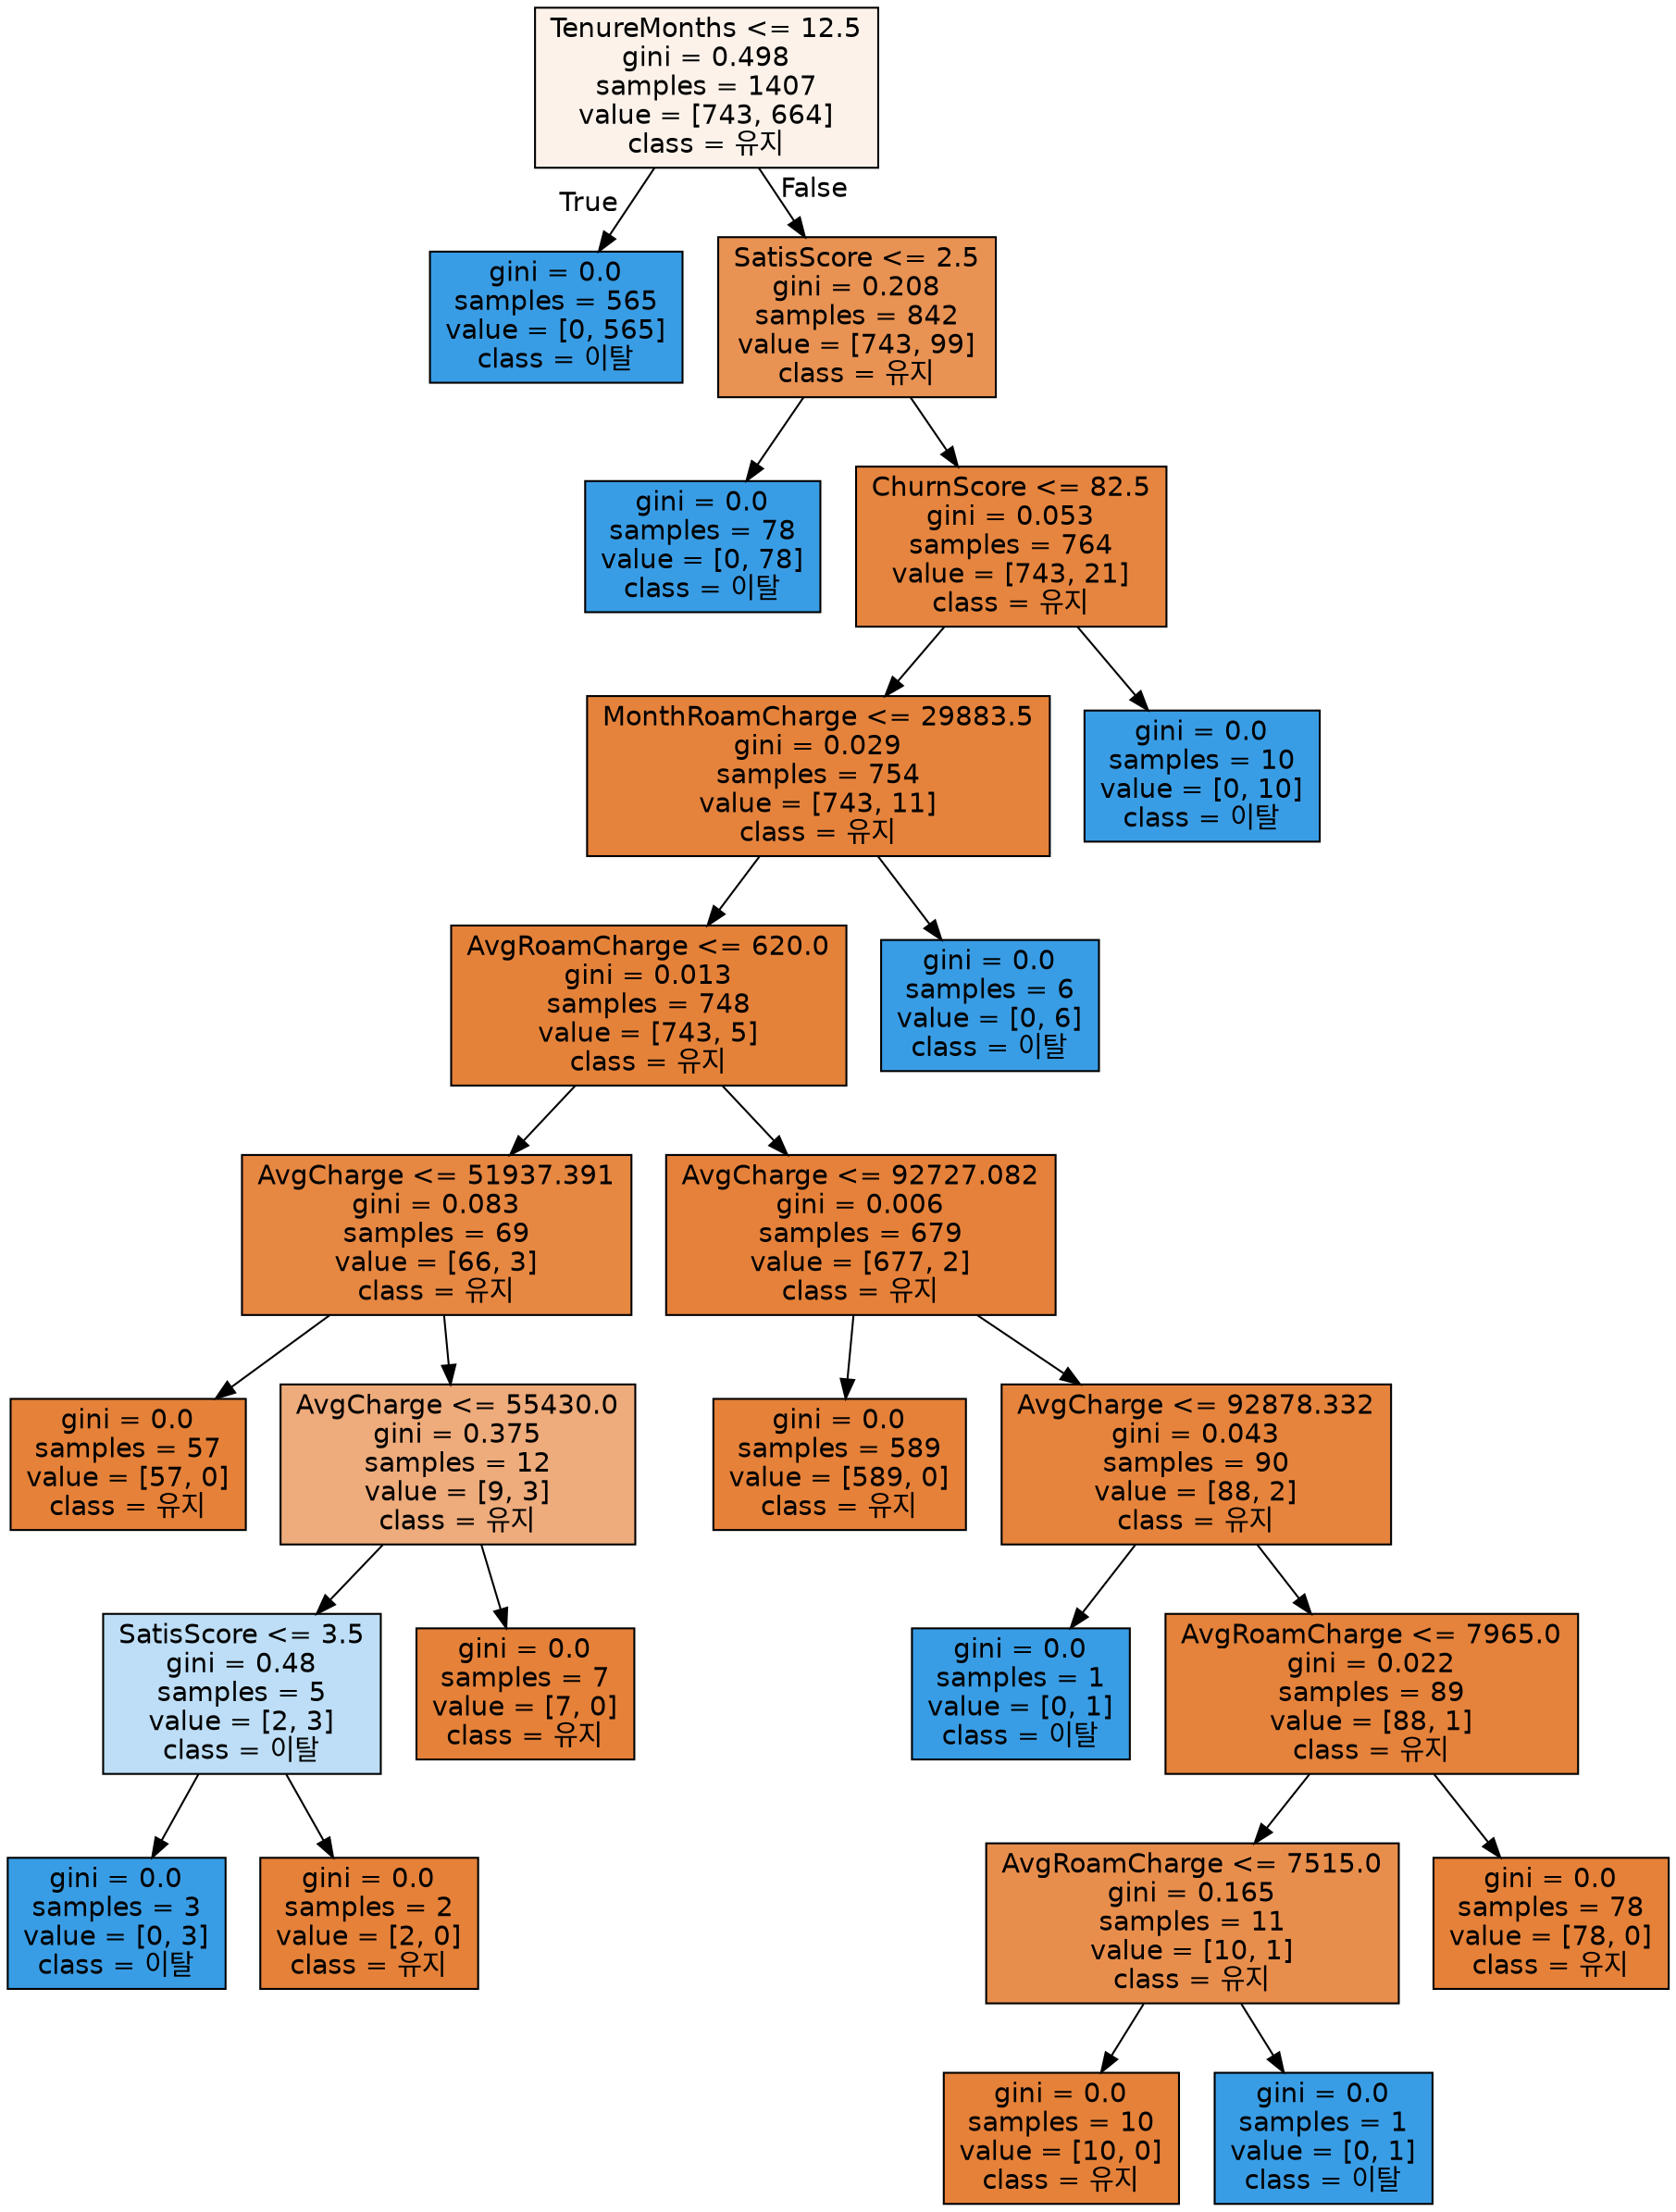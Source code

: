digraph Tree {
node [shape=box, style="filled", color="black", fontname="helvetica"] ;
edge [fontname="helvetica"] ;
0 [label="TenureMonths <= 12.5\ngini = 0.498\nsamples = 1407\nvalue = [743, 664]\nclass = 유지", fillcolor="#fcf2ea"] ;
1 [label="gini = 0.0\nsamples = 565\nvalue = [0, 565]\nclass = 이탈", fillcolor="#399de5"] ;
0 -> 1 [labeldistance=2.5, labelangle=45, headlabel="True"] ;
2 [label="SatisScore <= 2.5\ngini = 0.208\nsamples = 842\nvalue = [743, 99]\nclass = 유지", fillcolor="#e89253"] ;
0 -> 2 [labeldistance=2.5, labelangle=-45, headlabel="False"] ;
3 [label="gini = 0.0\nsamples = 78\nvalue = [0, 78]\nclass = 이탈", fillcolor="#399de5"] ;
2 -> 3 ;
4 [label="ChurnScore <= 82.5\ngini = 0.053\nsamples = 764\nvalue = [743, 21]\nclass = 유지", fillcolor="#e6853f"] ;
2 -> 4 ;
5 [label="MonthRoamCharge <= 29883.5\ngini = 0.029\nsamples = 754\nvalue = [743, 11]\nclass = 유지", fillcolor="#e5833c"] ;
4 -> 5 ;
6 [label="AvgRoamCharge <= 620.0\ngini = 0.013\nsamples = 748\nvalue = [743, 5]\nclass = 유지", fillcolor="#e5823a"] ;
5 -> 6 ;
7 [label="AvgCharge <= 51937.391\ngini = 0.083\nsamples = 69\nvalue = [66, 3]\nclass = 유지", fillcolor="#e68742"] ;
6 -> 7 ;
8 [label="gini = 0.0\nsamples = 57\nvalue = [57, 0]\nclass = 유지", fillcolor="#e58139"] ;
7 -> 8 ;
9 [label="AvgCharge <= 55430.0\ngini = 0.375\nsamples = 12\nvalue = [9, 3]\nclass = 유지", fillcolor="#eeab7b"] ;
7 -> 9 ;
10 [label="SatisScore <= 3.5\ngini = 0.48\nsamples = 5\nvalue = [2, 3]\nclass = 이탈", fillcolor="#bddef6"] ;
9 -> 10 ;
11 [label="gini = 0.0\nsamples = 3\nvalue = [0, 3]\nclass = 이탈", fillcolor="#399de5"] ;
10 -> 11 ;
12 [label="gini = 0.0\nsamples = 2\nvalue = [2, 0]\nclass = 유지", fillcolor="#e58139"] ;
10 -> 12 ;
13 [label="gini = 0.0\nsamples = 7\nvalue = [7, 0]\nclass = 유지", fillcolor="#e58139"] ;
9 -> 13 ;
14 [label="AvgCharge <= 92727.082\ngini = 0.006\nsamples = 679\nvalue = [677, 2]\nclass = 유지", fillcolor="#e5813a"] ;
6 -> 14 ;
15 [label="gini = 0.0\nsamples = 589\nvalue = [589, 0]\nclass = 유지", fillcolor="#e58139"] ;
14 -> 15 ;
16 [label="AvgCharge <= 92878.332\ngini = 0.043\nsamples = 90\nvalue = [88, 2]\nclass = 유지", fillcolor="#e6843d"] ;
14 -> 16 ;
17 [label="gini = 0.0\nsamples = 1\nvalue = [0, 1]\nclass = 이탈", fillcolor="#399de5"] ;
16 -> 17 ;
18 [label="AvgRoamCharge <= 7965.0\ngini = 0.022\nsamples = 89\nvalue = [88, 1]\nclass = 유지", fillcolor="#e5823b"] ;
16 -> 18 ;
19 [label="AvgRoamCharge <= 7515.0\ngini = 0.165\nsamples = 11\nvalue = [10, 1]\nclass = 유지", fillcolor="#e88e4d"] ;
18 -> 19 ;
20 [label="gini = 0.0\nsamples = 10\nvalue = [10, 0]\nclass = 유지", fillcolor="#e58139"] ;
19 -> 20 ;
21 [label="gini = 0.0\nsamples = 1\nvalue = [0, 1]\nclass = 이탈", fillcolor="#399de5"] ;
19 -> 21 ;
22 [label="gini = 0.0\nsamples = 78\nvalue = [78, 0]\nclass = 유지", fillcolor="#e58139"] ;
18 -> 22 ;
23 [label="gini = 0.0\nsamples = 6\nvalue = [0, 6]\nclass = 이탈", fillcolor="#399de5"] ;
5 -> 23 ;
24 [label="gini = 0.0\nsamples = 10\nvalue = [0, 10]\nclass = 이탈", fillcolor="#399de5"] ;
4 -> 24 ;
}